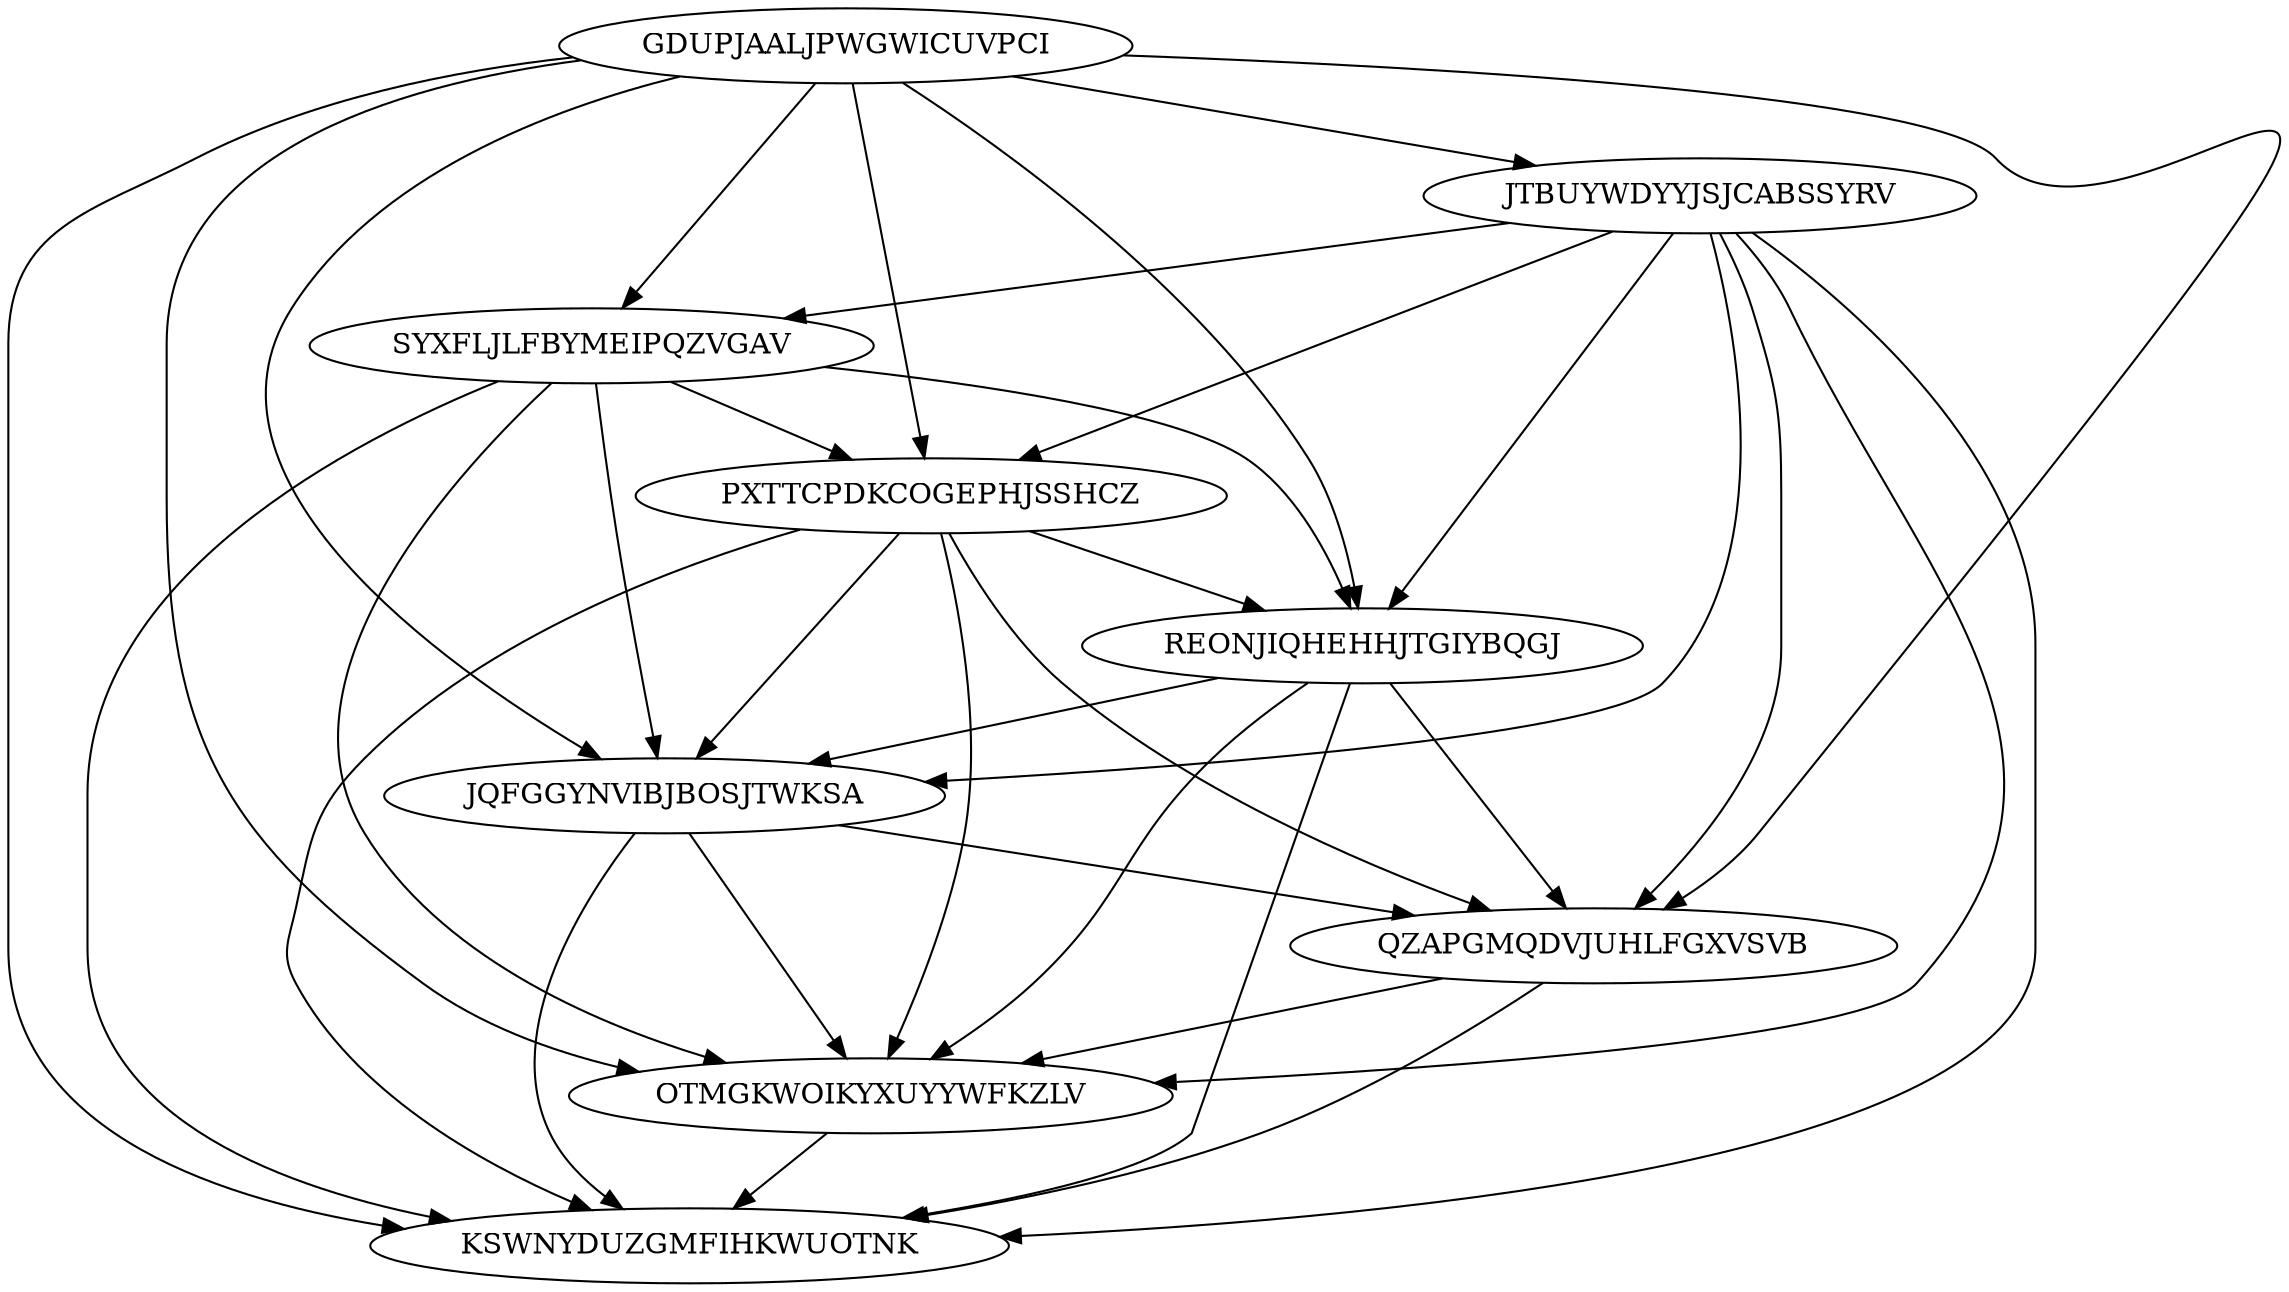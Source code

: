 digraph N9M35 {
	GDUPJAALJPWGWICUVPCI	[Weight=13];
	JTBUYWDYYJSJCABSSYRV	[Weight=13];
	SYXFLJLFBYMEIPQZVGAV	[Weight=13];
	PXTTCPDKCOGEPHJSSHCZ	[Weight=16];
	REONJIQHEHHJTGIYBQGJ	[Weight=14];
	JQFGGYNVIBJBOSJTWKSA	[Weight=11];
	QZAPGMQDVJUHLFGXVSVB	[Weight=20];
	OTMGKWOIKYXUYYWFKZLV	[Weight=15];
	KSWNYDUZGMFIHKWUOTNK	[Weight=17];
	JTBUYWDYYJSJCABSSYRV -> OTMGKWOIKYXUYYWFKZLV [Weight=16];
	JTBUYWDYYJSJCABSSYRV -> KSWNYDUZGMFIHKWUOTNK [Weight=11];
	JQFGGYNVIBJBOSJTWKSA -> QZAPGMQDVJUHLFGXVSVB [Weight=15];
	GDUPJAALJPWGWICUVPCI -> PXTTCPDKCOGEPHJSSHCZ [Weight=10];
	GDUPJAALJPWGWICUVPCI -> REONJIQHEHHJTGIYBQGJ [Weight=12];
	GDUPJAALJPWGWICUVPCI -> JQFGGYNVIBJBOSJTWKSA [Weight=13];
	GDUPJAALJPWGWICUVPCI -> SYXFLJLFBYMEIPQZVGAV [Weight=11];
	QZAPGMQDVJUHLFGXVSVB -> KSWNYDUZGMFIHKWUOTNK [Weight=13];
	PXTTCPDKCOGEPHJSSHCZ -> REONJIQHEHHJTGIYBQGJ [Weight=15];
	OTMGKWOIKYXUYYWFKZLV -> KSWNYDUZGMFIHKWUOTNK [Weight=13];
	JTBUYWDYYJSJCABSSYRV -> SYXFLJLFBYMEIPQZVGAV [Weight=12];
	SYXFLJLFBYMEIPQZVGAV -> JQFGGYNVIBJBOSJTWKSA [Weight=18];
	JQFGGYNVIBJBOSJTWKSA -> KSWNYDUZGMFIHKWUOTNK [Weight=14];
	QZAPGMQDVJUHLFGXVSVB -> OTMGKWOIKYXUYYWFKZLV [Weight=15];
	PXTTCPDKCOGEPHJSSHCZ -> KSWNYDUZGMFIHKWUOTNK [Weight=10];
	JQFGGYNVIBJBOSJTWKSA -> OTMGKWOIKYXUYYWFKZLV [Weight=12];
	GDUPJAALJPWGWICUVPCI -> OTMGKWOIKYXUYYWFKZLV [Weight=11];
	GDUPJAALJPWGWICUVPCI -> JTBUYWDYYJSJCABSSYRV [Weight=17];
	PXTTCPDKCOGEPHJSSHCZ -> QZAPGMQDVJUHLFGXVSVB [Weight=18];
	REONJIQHEHHJTGIYBQGJ -> OTMGKWOIKYXUYYWFKZLV [Weight=10];
	JTBUYWDYYJSJCABSSYRV -> REONJIQHEHHJTGIYBQGJ [Weight=17];
	GDUPJAALJPWGWICUVPCI -> KSWNYDUZGMFIHKWUOTNK [Weight=15];
	SYXFLJLFBYMEIPQZVGAV -> KSWNYDUZGMFIHKWUOTNK [Weight=19];
	REONJIQHEHHJTGIYBQGJ -> JQFGGYNVIBJBOSJTWKSA [Weight=10];
	SYXFLJLFBYMEIPQZVGAV -> PXTTCPDKCOGEPHJSSHCZ [Weight=17];
	GDUPJAALJPWGWICUVPCI -> QZAPGMQDVJUHLFGXVSVB [Weight=14];
	REONJIQHEHHJTGIYBQGJ -> QZAPGMQDVJUHLFGXVSVB [Weight=12];
	REONJIQHEHHJTGIYBQGJ -> KSWNYDUZGMFIHKWUOTNK [Weight=13];
	JTBUYWDYYJSJCABSSYRV -> QZAPGMQDVJUHLFGXVSVB [Weight=15];
	JTBUYWDYYJSJCABSSYRV -> PXTTCPDKCOGEPHJSSHCZ [Weight=13];
	PXTTCPDKCOGEPHJSSHCZ -> JQFGGYNVIBJBOSJTWKSA [Weight=16];
	PXTTCPDKCOGEPHJSSHCZ -> OTMGKWOIKYXUYYWFKZLV [Weight=19];
	SYXFLJLFBYMEIPQZVGAV -> OTMGKWOIKYXUYYWFKZLV [Weight=17];
	JTBUYWDYYJSJCABSSYRV -> JQFGGYNVIBJBOSJTWKSA [Weight=15];
	SYXFLJLFBYMEIPQZVGAV -> REONJIQHEHHJTGIYBQGJ [Weight=11];
}
